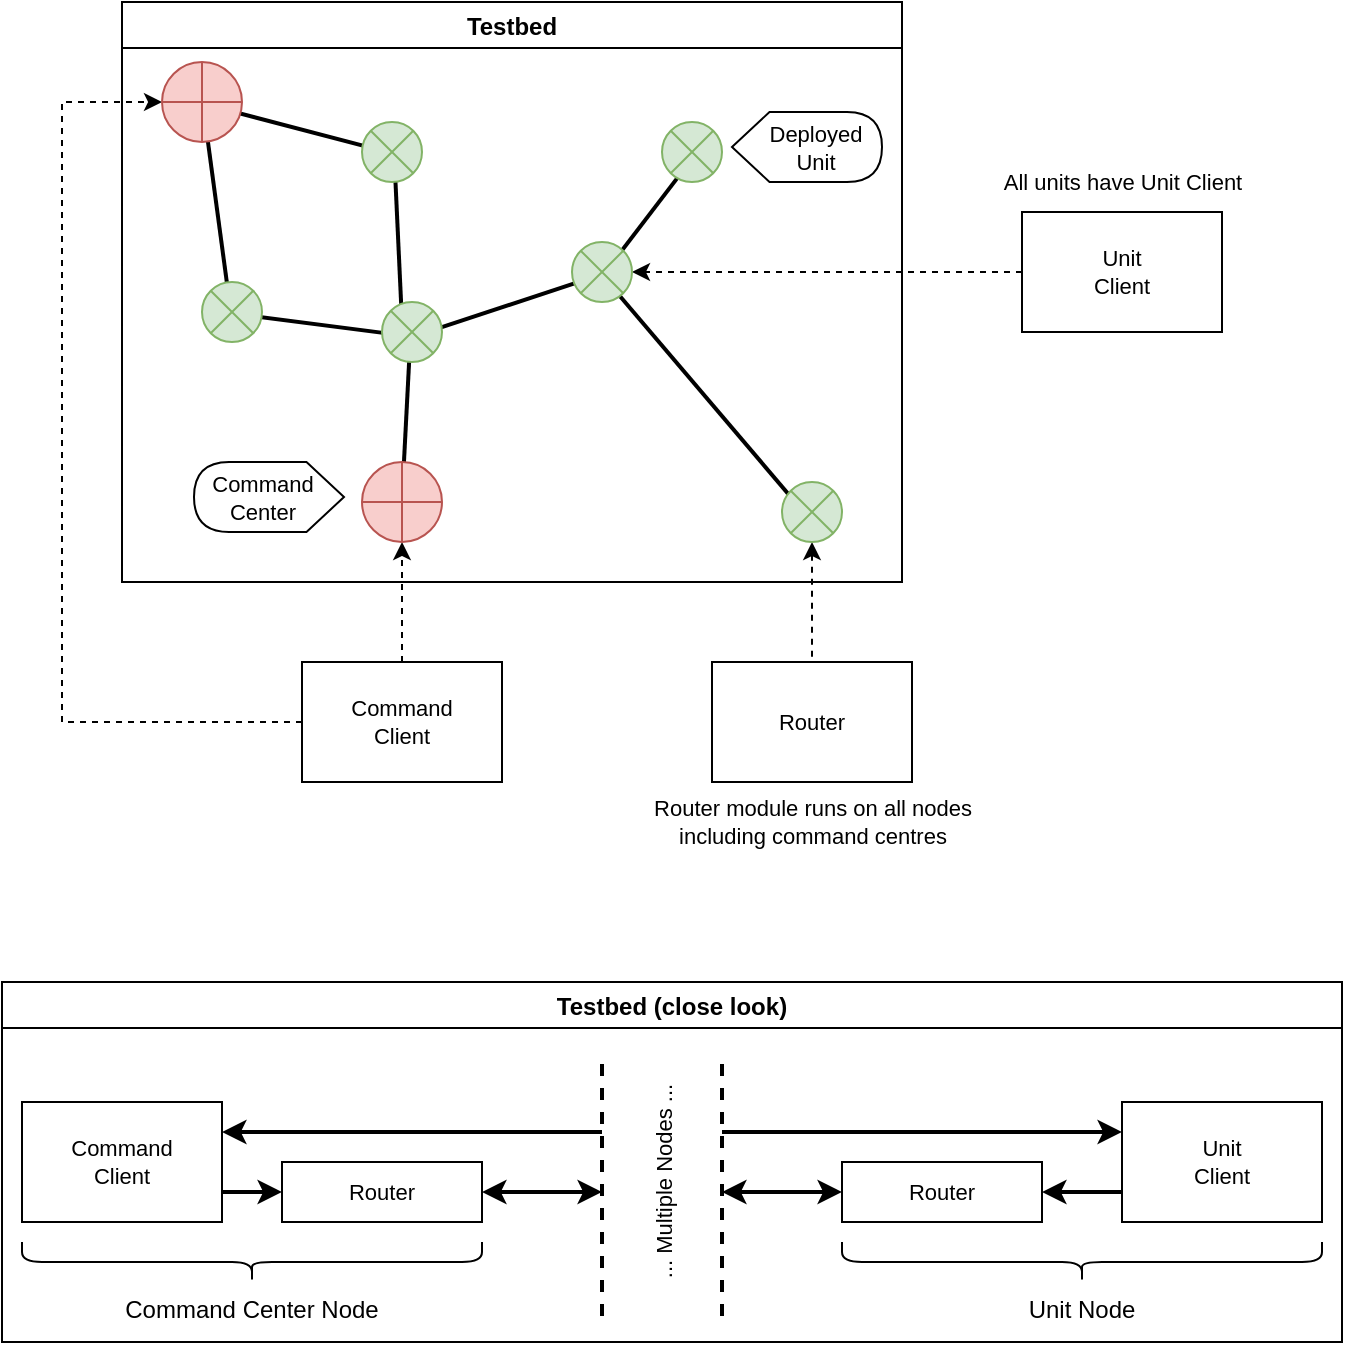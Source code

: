 <mxfile version="13.7.9" type="device"><diagram id="Hcep_jaZgJJ_Kv4S8Eau" name="Page-1"><mxGraphModel dx="795" dy="588" grid="1" gridSize="10" guides="1" tooltips="1" connect="1" arrows="0" fold="1" page="0" pageScale="1" pageWidth="850" pageHeight="1100" math="0" shadow="0"><root><mxCell id="0"/><mxCell id="1" parent="0"/><mxCell id="cCVgeR-laMcCLiQXiDfH-35" style="edgeStyle=elbowEdgeStyle;rounded=0;orthogonalLoop=1;jettySize=auto;html=1;exitX=0;exitY=0.5;exitDx=0;exitDy=0;entryX=0;entryY=0.5;entryDx=0;entryDy=0;dashed=1;startArrow=none;startFill=0;endArrow=classic;endFill=1;strokeColor=#000000;strokeWidth=1;fontSize=11;elbow=vertical;" parent="1" source="cCVgeR-laMcCLiQXiDfH-32" target="cCVgeR-laMcCLiQXiDfH-9" edge="1"><mxGeometry relative="1" as="geometry"><Array as="points"><mxPoint x="140" y="380"/></Array></mxGeometry></mxCell><mxCell id="cCVgeR-laMcCLiQXiDfH-33" style="rounded=0;orthogonalLoop=1;jettySize=auto;html=1;exitX=0.5;exitY=0;exitDx=0;exitDy=0;entryX=0.5;entryY=1;entryDx=0;entryDy=0;dashed=1;startArrow=none;startFill=0;endArrow=classic;endFill=1;strokeColor=#000000;strokeWidth=1;fontSize=11;elbow=vertical;" parent="1" source="cCVgeR-laMcCLiQXiDfH-32" target="cCVgeR-laMcCLiQXiDfH-8" edge="1"><mxGeometry relative="1" as="geometry"/></mxCell><mxCell id="cCVgeR-laMcCLiQXiDfH-30" style="rounded=0;orthogonalLoop=1;jettySize=auto;html=1;exitX=0;exitY=0.5;exitDx=0;exitDy=0;entryX=1;entryY=0.5;entryDx=0;entryDy=0;strokeColor=#000000;strokeWidth=1;fontSize=11;endArrow=classic;endFill=1;dashed=1;startArrow=none;startFill=0;" parent="1" source="cCVgeR-laMcCLiQXiDfH-28" target="cCVgeR-laMcCLiQXiDfH-3" edge="1"><mxGeometry relative="1" as="geometry"/></mxCell><mxCell id="cCVgeR-laMcCLiQXiDfH-26" value="" style="elbow=vertical;startArrow=classic;endArrow=none;strokeColor=#000000;strokeWidth=1;fontSize=11;dashed=1;exitX=0.5;exitY=1;exitDx=0;exitDy=0;endFill=0;startFill=1;" parent="1" source="cCVgeR-laMcCLiQXiDfH-4" target="cCVgeR-laMcCLiQXiDfH-25" edge="1"><mxGeometry relative="1" as="geometry"><mxPoint x="510" y="420" as="sourcePoint"/></mxGeometry></mxCell><mxCell id="cCVgeR-laMcCLiQXiDfH-20" value="" style="endArrow=none;html=1;fontSize=11;exitX=0.539;exitY=0.591;exitDx=0;exitDy=0;exitPerimeter=0;fillColor=#ffe6cc;strokeWidth=2;" parent="1" source="cCVgeR-laMcCLiQXiDfH-5" edge="1"><mxGeometry width="50" height="50" relative="1" as="geometry"><mxPoint x="324.25" y="336.56" as="sourcePoint"/><mxPoint x="310" y="320" as="targetPoint"/></mxGeometry></mxCell><mxCell id="cCVgeR-laMcCLiQXiDfH-1" value="Testbed" style="swimlane;swimlaneLine=1;glass=0;sketch=0;treeFolding=0;treeMoving=0;pointerEvents=1;dropTarget=1;collapsible=0;startSize=23;" parent="1" vertex="1"><mxGeometry x="170" y="160" width="390" height="290" as="geometry"><mxRectangle x="170" y="160" width="80" height="23" as="alternateBounds"/></mxGeometry></mxCell><mxCell id="cCVgeR-laMcCLiQXiDfH-24" value="" style="endArrow=none;html=1;fontSize=11;entryX=0.507;entryY=0.52;entryDx=0;entryDy=0;entryPerimeter=0;exitX=0.539;exitY=0.531;exitDx=0;exitDy=0;exitPerimeter=0;fillColor=#ffe6cc;strokeWidth=2;" parent="cCVgeR-laMcCLiQXiDfH-1" source="cCVgeR-laMcCLiQXiDfH-5" target="cCVgeR-laMcCLiQXiDfH-9" edge="1"><mxGeometry width="50" height="50" relative="1" as="geometry"><mxPoint x="194.25" y="216.56" as="sourcePoint"/><mxPoint x="189.76" y="303.56" as="targetPoint"/></mxGeometry></mxCell><mxCell id="cCVgeR-laMcCLiQXiDfH-23" value="" style="endArrow=none;html=1;fontSize=11;entryX=0.594;entryY=0.552;entryDx=0;entryDy=0;entryPerimeter=0;exitX=0.418;exitY=0.565;exitDx=0;exitDy=0;exitPerimeter=0;fillColor=#ffe6cc;strokeWidth=2;" parent="cCVgeR-laMcCLiQXiDfH-1" source="cCVgeR-laMcCLiQXiDfH-3" target="cCVgeR-laMcCLiQXiDfH-7" edge="1"><mxGeometry width="50" height="50" relative="1" as="geometry"><mxPoint x="184.25" y="206.56" as="sourcePoint"/><mxPoint x="179.76" y="293.56" as="targetPoint"/></mxGeometry></mxCell><mxCell id="cCVgeR-laMcCLiQXiDfH-22" value="" style="endArrow=none;html=1;fontSize=11;entryX=0.535;entryY=0.581;entryDx=0;entryDy=0;entryPerimeter=0;exitX=0.514;exitY=0.526;exitDx=0;exitDy=0;exitPerimeter=0;fillColor=#ffe6cc;strokeWidth=2;" parent="cCVgeR-laMcCLiQXiDfH-1" source="cCVgeR-laMcCLiQXiDfH-6" target="cCVgeR-laMcCLiQXiDfH-7" edge="1"><mxGeometry width="50" height="50" relative="1" as="geometry"><mxPoint x="174.25" y="196.56" as="sourcePoint"/><mxPoint x="169.76" y="283.56" as="targetPoint"/></mxGeometry></mxCell><mxCell id="cCVgeR-laMcCLiQXiDfH-21" value="" style="endArrow=none;html=1;fontSize=11;entryX=0.507;entryY=0.498;entryDx=0;entryDy=0;entryPerimeter=0;exitX=0.484;exitY=0.526;exitDx=0;exitDy=0;exitPerimeter=0;fillColor=#ffe6cc;strokeWidth=2;" parent="cCVgeR-laMcCLiQXiDfH-1" source="cCVgeR-laMcCLiQXiDfH-6" target="cCVgeR-laMcCLiQXiDfH-9" edge="1"><mxGeometry width="50" height="50" relative="1" as="geometry"><mxPoint x="164.25" y="186.56" as="sourcePoint"/><mxPoint x="159.76" y="273.56" as="targetPoint"/></mxGeometry></mxCell><mxCell id="cCVgeR-laMcCLiQXiDfH-19" value="" style="endArrow=none;html=1;fontSize=11;entryX=0.494;entryY=0.589;entryDx=0;entryDy=0;entryPerimeter=0;exitX=0.475;exitY=0.552;exitDx=0;exitDy=0;exitPerimeter=0;fillColor=#ffe6cc;strokeWidth=2;" parent="cCVgeR-laMcCLiQXiDfH-1" source="cCVgeR-laMcCLiQXiDfH-7" target="cCVgeR-laMcCLiQXiDfH-8" edge="1"><mxGeometry width="50" height="50" relative="1" as="geometry"><mxPoint x="251.14" y="147.85" as="sourcePoint"/><mxPoint x="353.41" y="268.06" as="targetPoint"/></mxGeometry></mxCell><mxCell id="cCVgeR-laMcCLiQXiDfH-18" value="" style="endArrow=none;html=1;fontSize=11;entryX=0.447;entryY=0.602;entryDx=0;entryDy=0;entryPerimeter=0;exitX=0.538;exitY=0.595;exitDx=0;exitDy=0;exitPerimeter=0;fillColor=#ffe6cc;strokeWidth=2;" parent="cCVgeR-laMcCLiQXiDfH-1" source="cCVgeR-laMcCLiQXiDfH-3" target="cCVgeR-laMcCLiQXiDfH-4" edge="1"><mxGeometry width="50" height="50" relative="1" as="geometry"><mxPoint x="250.24" y="146.95" as="sourcePoint"/><mxPoint x="296.89" y="85.93" as="targetPoint"/></mxGeometry></mxCell><mxCell id="cCVgeR-laMcCLiQXiDfH-17" value="" style="endArrow=none;html=1;fontSize=11;entryX=0.563;entryY=0.531;entryDx=0;entryDy=0;entryPerimeter=0;exitX=0.508;exitY=0.565;exitDx=0;exitDy=0;exitPerimeter=0;fillColor=#ffe6cc;strokeWidth=2;" parent="cCVgeR-laMcCLiQXiDfH-1" source="cCVgeR-laMcCLiQXiDfH-3" target="cCVgeR-laMcCLiQXiDfH-2" edge="1"><mxGeometry width="50" height="50" relative="1" as="geometry"><mxPoint x="210" y="160" as="sourcePoint"/><mxPoint x="260" y="110" as="targetPoint"/></mxGeometry></mxCell><mxCell id="cCVgeR-laMcCLiQXiDfH-2" value="" style="shape=sumEllipse;perimeter=ellipsePerimeter;whiteSpace=wrap;html=1;backgroundOutline=1;fillColor=#d5e8d4;strokeColor=#82b366;" parent="cCVgeR-laMcCLiQXiDfH-1" vertex="1"><mxGeometry x="270" y="60" width="30" height="30" as="geometry"/></mxCell><mxCell id="cCVgeR-laMcCLiQXiDfH-3" value="" style="shape=sumEllipse;perimeter=ellipsePerimeter;whiteSpace=wrap;html=1;backgroundOutline=1;fillColor=#d5e8d4;strokeColor=#82b366;sketch=0;" parent="cCVgeR-laMcCLiQXiDfH-1" vertex="1"><mxGeometry x="225" y="120" width="30" height="30" as="geometry"/></mxCell><mxCell id="cCVgeR-laMcCLiQXiDfH-4" value="" style="shape=sumEllipse;perimeter=ellipsePerimeter;whiteSpace=wrap;html=1;backgroundOutline=1;fillColor=#d5e8d4;strokeColor=#82b366;" parent="cCVgeR-laMcCLiQXiDfH-1" vertex="1"><mxGeometry x="330" y="240" width="30" height="30" as="geometry"/></mxCell><mxCell id="cCVgeR-laMcCLiQXiDfH-5" value="" style="shape=sumEllipse;perimeter=ellipsePerimeter;whiteSpace=wrap;html=1;backgroundOutline=1;fillColor=#d5e8d4;strokeColor=#82b366;" parent="cCVgeR-laMcCLiQXiDfH-1" vertex="1"><mxGeometry x="120" y="60" width="30" height="30" as="geometry"/></mxCell><mxCell id="cCVgeR-laMcCLiQXiDfH-6" value="" style="shape=sumEllipse;perimeter=ellipsePerimeter;whiteSpace=wrap;html=1;backgroundOutline=1;fillColor=#d5e8d4;strokeColor=#82b366;" parent="cCVgeR-laMcCLiQXiDfH-1" vertex="1"><mxGeometry x="40" y="140" width="30" height="30" as="geometry"/></mxCell><mxCell id="cCVgeR-laMcCLiQXiDfH-7" value="" style="shape=sumEllipse;perimeter=ellipsePerimeter;whiteSpace=wrap;html=1;backgroundOutline=1;fillColor=#d5e8d4;strokeColor=#82b366;" parent="cCVgeR-laMcCLiQXiDfH-1" vertex="1"><mxGeometry x="130" y="150" width="30" height="30" as="geometry"/></mxCell><mxCell id="cCVgeR-laMcCLiQXiDfH-8" value="" style="shape=orEllipse;perimeter=ellipsePerimeter;whiteSpace=wrap;html=1;backgroundOutline=1;fillColor=#f8cecc;strokeColor=#b85450;" parent="cCVgeR-laMcCLiQXiDfH-1" vertex="1"><mxGeometry x="120" y="230" width="40" height="40" as="geometry"/></mxCell><mxCell id="cCVgeR-laMcCLiQXiDfH-9" value="" style="shape=orEllipse;perimeter=ellipsePerimeter;whiteSpace=wrap;html=1;backgroundOutline=1;fillColor=#f8cecc;strokeColor=#b85450;" parent="cCVgeR-laMcCLiQXiDfH-1" vertex="1"><mxGeometry x="20" y="30" width="40" height="40" as="geometry"/></mxCell><mxCell id="cCVgeR-laMcCLiQXiDfH-11" value="Deployed&lt;br style=&quot;font-size: 11px;&quot;&gt;Unit" style="shape=display;whiteSpace=wrap;html=1;fontSize=11;verticalAlign=middle;labelPosition=center;verticalLabelPosition=middle;align=center;horizontal=1;spacingTop=1;spacingLeft=9;" parent="cCVgeR-laMcCLiQXiDfH-1" vertex="1"><mxGeometry x="305" y="55" width="75" height="35" as="geometry"/></mxCell><mxCell id="cCVgeR-laMcCLiQXiDfH-14" value="Command&lt;br&gt;Center" style="shape=display;whiteSpace=wrap;html=1;fontSize=11;verticalAlign=middle;labelPosition=center;verticalLabelPosition=middle;align=center;horizontal=1;spacingTop=1;spacingLeft=-6;direction=west;" parent="cCVgeR-laMcCLiQXiDfH-1" vertex="1"><mxGeometry x="36" y="230" width="75" height="35" as="geometry"/></mxCell><mxCell id="cCVgeR-laMcCLiQXiDfH-25" value="Router" style="whiteSpace=wrap;html=1;align=center;verticalAlign=middle;treeFolding=0;treeMoving=1;newEdgeStyle={&quot;edgeStyle&quot;:&quot;elbowEdgeStyle&quot;,&quot;startArrow&quot;:&quot;none&quot;,&quot;endArrow&quot;:&quot;none&quot;};fontSize=11;labelPosition=center;verticalLabelPosition=middle;imageAspect=1;" parent="1" vertex="1"><mxGeometry x="465" y="490" width="100" height="60" as="geometry"/></mxCell><mxCell id="cCVgeR-laMcCLiQXiDfH-27" value="Router module runs on all nodes&lt;br&gt;including command centres" style="text;html=1;align=center;verticalAlign=middle;resizable=0;points=[];autosize=1;fontSize=11;" parent="1" vertex="1"><mxGeometry x="430" y="555" width="170" height="30" as="geometry"/></mxCell><mxCell id="cCVgeR-laMcCLiQXiDfH-28" value="Unit&lt;br&gt;Client" style="whiteSpace=wrap;html=1;align=center;verticalAlign=middle;treeFolding=0;treeMoving=1;newEdgeStyle={&quot;edgeStyle&quot;:&quot;elbowEdgeStyle&quot;,&quot;startArrow&quot;:&quot;none&quot;,&quot;endArrow&quot;:&quot;none&quot;};fontSize=11;sketch=0;" parent="1" vertex="1"><mxGeometry x="620" y="265" width="100" height="60" as="geometry"/></mxCell><mxCell id="cCVgeR-laMcCLiQXiDfH-31" value="All units have Unit Client" style="text;html=1;align=center;verticalAlign=middle;resizable=0;points=[];autosize=1;fontSize=11;" parent="1" vertex="1"><mxGeometry x="605" y="240" width="130" height="20" as="geometry"/></mxCell><mxCell id="cCVgeR-laMcCLiQXiDfH-32" value="Command&lt;br&gt;Client" style="whiteSpace=wrap;html=1;align=center;verticalAlign=middle;treeFolding=0;treeMoving=1;newEdgeStyle={&quot;edgeStyle&quot;:&quot;elbowEdgeStyle&quot;,&quot;startArrow&quot;:&quot;none&quot;,&quot;endArrow&quot;:&quot;none&quot;};fontSize=11;" parent="1" vertex="1"><mxGeometry x="260" y="490" width="100" height="60" as="geometry"/></mxCell><mxCell id="cCVgeR-laMcCLiQXiDfH-36" value="Testbed (close look)" style="swimlane;swimlaneLine=1;glass=0;sketch=0;treeFolding=0;treeMoving=0;pointerEvents=1;dropTarget=1;collapsible=0;comic=0;" parent="1" vertex="1"><mxGeometry x="110" y="650" width="670" height="180" as="geometry"><mxRectangle x="170" y="160" width="80" height="23" as="alternateBounds"/></mxGeometry></mxCell><mxCell id="cCVgeR-laMcCLiQXiDfH-65" style="edgeStyle=none;rounded=0;orthogonalLoop=1;jettySize=auto;html=1;exitX=1;exitY=0.5;exitDx=0;exitDy=0;entryX=0;entryY=0.75;entryDx=0;entryDy=0;startArrow=classic;startFill=1;endArrow=none;endFill=0;strokeColor=#000000;strokeWidth=2;fontSize=11;" parent="cCVgeR-laMcCLiQXiDfH-36" source="cCVgeR-laMcCLiQXiDfH-55" target="cCVgeR-laMcCLiQXiDfH-56" edge="1"><mxGeometry relative="1" as="geometry"/></mxCell><mxCell id="cCVgeR-laMcCLiQXiDfH-55" value="Router" style="whiteSpace=wrap;html=1;align=center;verticalAlign=middle;treeFolding=0;treeMoving=1;newEdgeStyle={&quot;edgeStyle&quot;:&quot;elbowEdgeStyle&quot;,&quot;startArrow&quot;:&quot;none&quot;,&quot;endArrow&quot;:&quot;none&quot;};fontSize=11;labelPosition=center;verticalLabelPosition=middle;imageAspect=1;" parent="cCVgeR-laMcCLiQXiDfH-36" vertex="1"><mxGeometry x="420" y="90" width="100" height="30" as="geometry"/></mxCell><mxCell id="cCVgeR-laMcCLiQXiDfH-56" value="Unit&lt;br&gt;Client" style="whiteSpace=wrap;html=1;align=center;verticalAlign=middle;treeFolding=0;treeMoving=1;newEdgeStyle={&quot;edgeStyle&quot;:&quot;elbowEdgeStyle&quot;,&quot;startArrow&quot;:&quot;none&quot;,&quot;endArrow&quot;:&quot;none&quot;};fontSize=11;sketch=0;" parent="cCVgeR-laMcCLiQXiDfH-36" vertex="1"><mxGeometry x="560" y="60" width="100" height="60" as="geometry"/></mxCell><mxCell id="cCVgeR-laMcCLiQXiDfH-63" style="edgeStyle=none;rounded=0;orthogonalLoop=1;jettySize=auto;html=1;exitX=0;exitY=0.25;exitDx=0;exitDy=0;entryX=1;entryY=0.25;entryDx=0;entryDy=0;startArrow=classic;startFill=1;endArrow=none;endFill=0;strokeColor=#000000;strokeWidth=2;fontSize=11;" parent="cCVgeR-laMcCLiQXiDfH-36" edge="1"><mxGeometry relative="1" as="geometry"><mxPoint x="150" y="75" as="sourcePoint"/></mxGeometry></mxCell><mxCell id="cCVgeR-laMcCLiQXiDfH-64" style="edgeStyle=none;rounded=0;orthogonalLoop=1;jettySize=auto;html=1;exitX=0;exitY=0.75;exitDx=0;exitDy=0;entryX=1;entryY=0.75;entryDx=0;entryDy=0;startArrow=classic;startFill=1;endArrow=classic;endFill=1;strokeColor=#000000;strokeWidth=2;fontSize=11;" parent="cCVgeR-laMcCLiQXiDfH-36" edge="1"><mxGeometry relative="1" as="geometry"><mxPoint x="150" y="105" as="sourcePoint"/></mxGeometry></mxCell><mxCell id="cCVgeR-laMcCLiQXiDfH-66" value="Router" style="whiteSpace=wrap;html=1;align=center;verticalAlign=middle;treeFolding=0;treeMoving=1;newEdgeStyle={&quot;edgeStyle&quot;:&quot;elbowEdgeStyle&quot;,&quot;startArrow&quot;:&quot;none&quot;,&quot;endArrow&quot;:&quot;none&quot;};fontSize=11;labelPosition=center;verticalLabelPosition=middle;imageAspect=1;" parent="cCVgeR-laMcCLiQXiDfH-36" vertex="1"><mxGeometry x="140" y="90" width="100" height="30" as="geometry"/></mxCell><mxCell id="cCVgeR-laMcCLiQXiDfH-68" style="edgeStyle=none;rounded=0;orthogonalLoop=1;jettySize=auto;html=1;exitX=1;exitY=0.75;exitDx=0;exitDy=0;entryX=0;entryY=0.5;entryDx=0;entryDy=0;startArrow=none;startFill=0;endArrow=classic;endFill=1;strokeColor=#000000;strokeWidth=2;fontSize=11;" parent="cCVgeR-laMcCLiQXiDfH-36" source="cCVgeR-laMcCLiQXiDfH-67" target="cCVgeR-laMcCLiQXiDfH-66" edge="1"><mxGeometry relative="1" as="geometry"/></mxCell><mxCell id="cCVgeR-laMcCLiQXiDfH-67" value="Command&lt;br&gt;Client" style="whiteSpace=wrap;html=1;align=center;verticalAlign=middle;treeFolding=0;treeMoving=1;newEdgeStyle={&quot;edgeStyle&quot;:&quot;elbowEdgeStyle&quot;,&quot;startArrow&quot;:&quot;none&quot;,&quot;endArrow&quot;:&quot;none&quot;};fontSize=11;sketch=0;" parent="cCVgeR-laMcCLiQXiDfH-36" vertex="1"><mxGeometry x="10" y="60" width="100" height="60" as="geometry"/></mxCell><mxCell id="cCVgeR-laMcCLiQXiDfH-71" value="" style="endArrow=none;html=1;strokeColor=#000000;strokeWidth=2;fontSize=11;dashed=1;" parent="cCVgeR-laMcCLiQXiDfH-36" edge="1"><mxGeometry width="50" height="50" relative="1" as="geometry"><mxPoint x="300" y="167" as="sourcePoint"/><mxPoint x="300" y="35" as="targetPoint"/></mxGeometry></mxCell><mxCell id="cCVgeR-laMcCLiQXiDfH-72" value="" style="endArrow=none;html=1;strokeColor=#000000;strokeWidth=2;fontSize=11;dashed=1;" parent="cCVgeR-laMcCLiQXiDfH-36" edge="1"><mxGeometry width="50" height="50" relative="1" as="geometry"><mxPoint x="360" y="167" as="sourcePoint"/><mxPoint x="360" y="35" as="targetPoint"/></mxGeometry></mxCell><mxCell id="cCVgeR-laMcCLiQXiDfH-77" value="... Multiple Nodes ..." style="text;html=1;align=center;verticalAlign=middle;resizable=0;points=[];autosize=1;fontSize=11;horizontal=0;" parent="cCVgeR-laMcCLiQXiDfH-36" vertex="1"><mxGeometry x="316" y="50" width="30" height="100" as="geometry"/></mxCell><mxCell id="u4Pg-usSatAvdHUIiBzW-1" value="Unit Node" style="shape=curlyBracket;whiteSpace=wrap;html=1;rounded=1;direction=north;labelPosition=center;verticalLabelPosition=bottom;align=center;verticalAlign=top;" parent="cCVgeR-laMcCLiQXiDfH-36" vertex="1"><mxGeometry x="420" y="130" width="240" height="20" as="geometry"/></mxCell><mxCell id="u4Pg-usSatAvdHUIiBzW-2" value="Command Center Node" style="shape=curlyBracket;whiteSpace=wrap;html=1;rounded=1;direction=north;labelPosition=center;verticalLabelPosition=bottom;align=center;verticalAlign=top;" parent="cCVgeR-laMcCLiQXiDfH-36" vertex="1"><mxGeometry x="10" y="130" width="230" height="20" as="geometry"/></mxCell><mxCell id="cCVgeR-laMcCLiQXiDfH-73" style="edgeStyle=none;rounded=0;orthogonalLoop=1;jettySize=auto;html=1;exitX=0;exitY=0.5;exitDx=0;exitDy=0;startArrow=classic;startFill=1;endArrow=classic;endFill=1;strokeColor=#000000;strokeWidth=2;fontSize=11;" parent="1" source="cCVgeR-laMcCLiQXiDfH-55" edge="1"><mxGeometry relative="1" as="geometry"><mxPoint x="470" y="755" as="targetPoint"/></mxGeometry></mxCell><mxCell id="cCVgeR-laMcCLiQXiDfH-74" style="edgeStyle=none;rounded=0;orthogonalLoop=1;jettySize=auto;html=1;exitX=1;exitY=0.5;exitDx=0;exitDy=0;startArrow=classic;startFill=1;endArrow=classic;endFill=1;strokeColor=#000000;strokeWidth=2;fontSize=11;" parent="1" source="cCVgeR-laMcCLiQXiDfH-66" edge="1"><mxGeometry relative="1" as="geometry"><mxPoint x="410" y="755" as="targetPoint"/></mxGeometry></mxCell><mxCell id="cCVgeR-laMcCLiQXiDfH-75" style="edgeStyle=none;rounded=0;orthogonalLoop=1;jettySize=auto;html=1;exitX=0;exitY=0.25;exitDx=0;exitDy=0;startArrow=classic;startFill=1;endArrow=none;endFill=0;strokeColor=#000000;strokeWidth=2;fontSize=11;" parent="1" source="cCVgeR-laMcCLiQXiDfH-56" edge="1"><mxGeometry relative="1" as="geometry"><mxPoint x="470" y="725" as="targetPoint"/></mxGeometry></mxCell><mxCell id="cCVgeR-laMcCLiQXiDfH-76" style="edgeStyle=none;rounded=0;orthogonalLoop=1;jettySize=auto;html=1;exitX=1;exitY=0.25;exitDx=0;exitDy=0;startArrow=classic;startFill=1;endArrow=none;endFill=0;strokeColor=#000000;strokeWidth=2;fontSize=11;" parent="1" source="cCVgeR-laMcCLiQXiDfH-67" edge="1"><mxGeometry relative="1" as="geometry"><mxPoint x="410" y="725" as="targetPoint"/></mxGeometry></mxCell></root></mxGraphModel></diagram></mxfile>